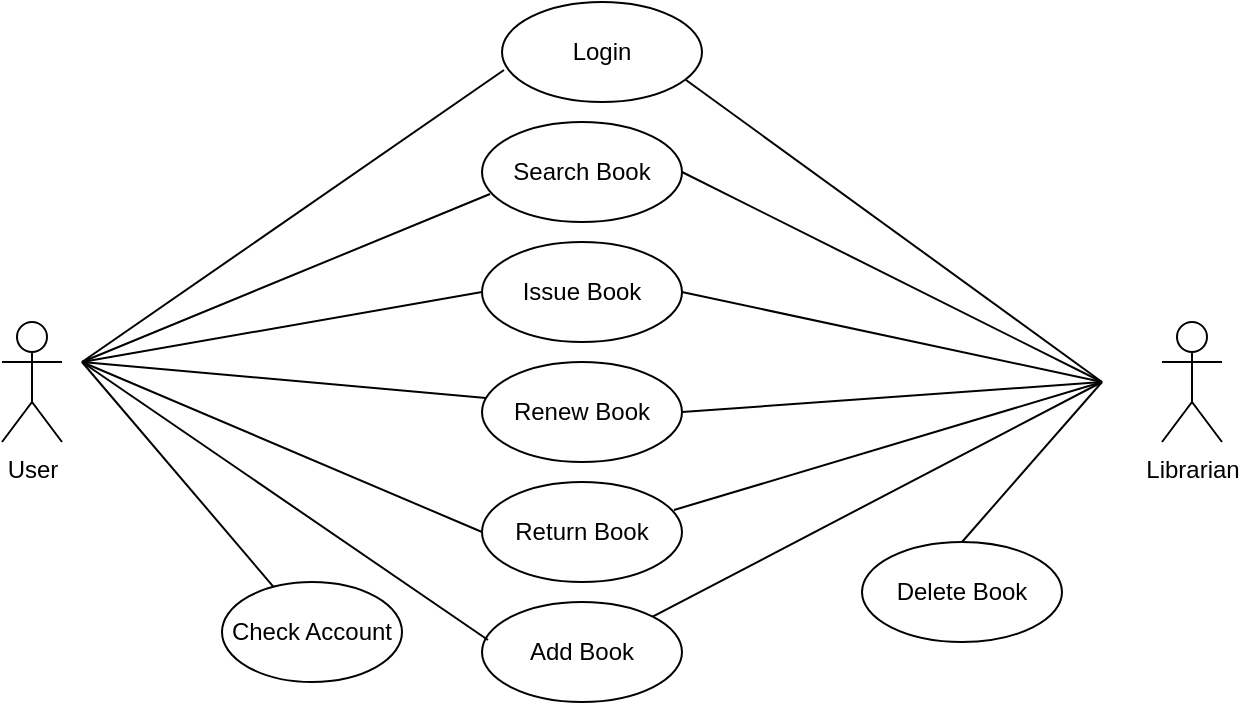 <mxfile version="12.5.1" type="google"><diagram id="YCpDaWiSXBPN8Oaibiuh" name="Page-1"><mxGraphModel dx="922" dy="479" grid="1" gridSize="10" guides="1" tooltips="1" connect="1" arrows="1" fold="1" page="1" pageScale="1" pageWidth="850" pageHeight="1100" math="0" shadow="0"><root><mxCell id="0"/><mxCell id="1" parent="0"/><mxCell id="2buzLxB7v7yhFByiXBDq-1" value="User" style="shape=umlActor;verticalLabelPosition=bottom;labelBackgroundColor=#ffffff;verticalAlign=top;html=1;outlineConnect=0;" vertex="1" parent="1"><mxGeometry x="20" y="180" width="30" height="60" as="geometry"/></mxCell><mxCell id="2buzLxB7v7yhFByiXBDq-2" value="Librarian" style="shape=umlActor;verticalLabelPosition=bottom;labelBackgroundColor=#ffffff;verticalAlign=top;html=1;outlineConnect=0;" vertex="1" parent="1"><mxGeometry x="600" y="180" width="30" height="60" as="geometry"/></mxCell><mxCell id="2buzLxB7v7yhFByiXBDq-4" value="Login" style="ellipse;whiteSpace=wrap;html=1;" vertex="1" parent="1"><mxGeometry x="270" y="20" width="100" height="50" as="geometry"/></mxCell><mxCell id="2buzLxB7v7yhFByiXBDq-5" value="Issue Book" style="ellipse;whiteSpace=wrap;html=1;" vertex="1" parent="1"><mxGeometry x="260" y="140" width="100" height="50" as="geometry"/></mxCell><mxCell id="2buzLxB7v7yhFByiXBDq-7" value="Renew Book" style="ellipse;whiteSpace=wrap;html=1;" vertex="1" parent="1"><mxGeometry x="260" y="200" width="100" height="50" as="geometry"/></mxCell><mxCell id="2buzLxB7v7yhFByiXBDq-8" value="Return Book" style="ellipse;whiteSpace=wrap;html=1;" vertex="1" parent="1"><mxGeometry x="260" y="260" width="100" height="50" as="geometry"/></mxCell><mxCell id="2buzLxB7v7yhFByiXBDq-9" value="Delete Book" style="ellipse;whiteSpace=wrap;html=1;" vertex="1" parent="1"><mxGeometry x="450" y="290" width="100" height="50" as="geometry"/></mxCell><mxCell id="2buzLxB7v7yhFByiXBDq-10" value="Search Book" style="ellipse;whiteSpace=wrap;html=1;" vertex="1" parent="1"><mxGeometry x="260" y="80" width="100" height="50" as="geometry"/></mxCell><mxCell id="2buzLxB7v7yhFByiXBDq-12" value="" style="edgeStyle=none;html=1;endArrow=none;verticalAlign=bottom;exitX=0.92;exitY=0.78;exitDx=0;exitDy=0;exitPerimeter=0;" edge="1" parent="1" source="2buzLxB7v7yhFByiXBDq-4"><mxGeometry width="160" relative="1" as="geometry"><mxPoint x="290" y="90" as="sourcePoint"/><mxPoint x="570" y="210" as="targetPoint"/></mxGeometry></mxCell><mxCell id="2buzLxB7v7yhFByiXBDq-13" value="" style="edgeStyle=none;html=1;endArrow=none;verticalAlign=bottom;entryX=0.01;entryY=0.68;entryDx=0;entryDy=0;entryPerimeter=0;" edge="1" parent="1" target="2buzLxB7v7yhFByiXBDq-4"><mxGeometry width="160" relative="1" as="geometry"><mxPoint x="60" y="200" as="sourcePoint"/><mxPoint x="185" y="86" as="targetPoint"/><Array as="points"/></mxGeometry></mxCell><mxCell id="2buzLxB7v7yhFByiXBDq-15" value="" style="edgeStyle=none;html=1;endArrow=none;verticalAlign=bottom;entryX=0;entryY=0.5;entryDx=0;entryDy=0;" edge="1" parent="1" target="2buzLxB7v7yhFByiXBDq-5"><mxGeometry width="160" relative="1" as="geometry"><mxPoint x="60" y="200" as="sourcePoint"/><mxPoint x="220" y="180" as="targetPoint"/></mxGeometry></mxCell><mxCell id="2buzLxB7v7yhFByiXBDq-17" value="" style="edgeStyle=none;html=1;endArrow=none;verticalAlign=bottom;entryX=0.04;entryY=0.72;entryDx=0;entryDy=0;entryPerimeter=0;" edge="1" parent="1" target="2buzLxB7v7yhFByiXBDq-10"><mxGeometry width="160" relative="1" as="geometry"><mxPoint x="60" y="200" as="sourcePoint"/><mxPoint x="280" y="160" as="targetPoint"/><Array as="points"/></mxGeometry></mxCell><mxCell id="2buzLxB7v7yhFByiXBDq-18" value="" style="edgeStyle=none;html=1;endArrow=none;verticalAlign=bottom;exitX=1;exitY=0.5;exitDx=0;exitDy=0;" edge="1" parent="1" source="2buzLxB7v7yhFByiXBDq-10"><mxGeometry width="160" relative="1" as="geometry"><mxPoint x="230" y="140" as="sourcePoint"/><mxPoint x="570" y="210" as="targetPoint"/><Array as="points"/></mxGeometry></mxCell><mxCell id="2buzLxB7v7yhFByiXBDq-19" value="" style="edgeStyle=none;html=1;endArrow=none;verticalAlign=bottom;exitX=1;exitY=0.5;exitDx=0;exitDy=0;" edge="1" parent="1" source="2buzLxB7v7yhFByiXBDq-5"><mxGeometry width="160" relative="1" as="geometry"><mxPoint x="340" y="200" as="sourcePoint"/><mxPoint x="570" y="210" as="targetPoint"/><Array as="points"/></mxGeometry></mxCell><mxCell id="2buzLxB7v7yhFByiXBDq-20" value="" style="edgeStyle=none;html=1;endArrow=none;verticalAlign=bottom;exitX=0.5;exitY=0;exitDx=0;exitDy=0;" edge="1" parent="1" source="2buzLxB7v7yhFByiXBDq-9"><mxGeometry width="160" relative="1" as="geometry"><mxPoint x="410" y="260" as="sourcePoint"/><mxPoint x="570" y="210" as="targetPoint"/><Array as="points"/></mxGeometry></mxCell><mxCell id="2buzLxB7v7yhFByiXBDq-21" value="" style="edgeStyle=none;html=1;endArrow=none;verticalAlign=bottom;entryX=0;entryY=0.5;entryDx=0;entryDy=0;" edge="1" parent="1" target="2buzLxB7v7yhFByiXBDq-8"><mxGeometry width="160" relative="1" as="geometry"><mxPoint x="60" y="200" as="sourcePoint"/><mxPoint x="220" y="210" as="targetPoint"/><Array as="points"/></mxGeometry></mxCell><mxCell id="2buzLxB7v7yhFByiXBDq-22" value="" style="edgeStyle=none;html=1;endArrow=none;verticalAlign=bottom;exitX=0.96;exitY=0.28;exitDx=0;exitDy=0;exitPerimeter=0;" edge="1" parent="1" source="2buzLxB7v7yhFByiXBDq-8"><mxGeometry width="160" relative="1" as="geometry"><mxPoint x="280" y="290" as="sourcePoint"/><mxPoint x="570" y="210" as="targetPoint"/><Array as="points"/></mxGeometry></mxCell><mxCell id="2buzLxB7v7yhFByiXBDq-23" value="" style="edgeStyle=none;html=1;endArrow=none;verticalAlign=bottom;entryX=0.02;entryY=0.36;entryDx=0;entryDy=0;entryPerimeter=0;" edge="1" parent="1" target="2buzLxB7v7yhFByiXBDq-7"><mxGeometry width="160" relative="1" as="geometry"><mxPoint x="60" y="200" as="sourcePoint"/><mxPoint x="290" y="210" as="targetPoint"/><Array as="points"/></mxGeometry></mxCell><mxCell id="2buzLxB7v7yhFByiXBDq-24" value="" style="edgeStyle=none;html=1;endArrow=none;verticalAlign=bottom;exitX=1;exitY=0.5;exitDx=0;exitDy=0;" edge="1" parent="1" source="2buzLxB7v7yhFByiXBDq-7"><mxGeometry width="160" relative="1" as="geometry"><mxPoint x="310" y="220" as="sourcePoint"/><mxPoint x="570" y="210" as="targetPoint"/><Array as="points"/></mxGeometry></mxCell><mxCell id="2buzLxB7v7yhFByiXBDq-28" value="Add Book" style="ellipse;whiteSpace=wrap;html=1;" vertex="1" parent="1"><mxGeometry x="260" y="320" width="100" height="50" as="geometry"/></mxCell><mxCell id="2buzLxB7v7yhFByiXBDq-29" value="" style="edgeStyle=none;html=1;endArrow=none;verticalAlign=bottom;" edge="1" parent="1" target="2buzLxB7v7yhFByiXBDq-35"><mxGeometry width="160" relative="1" as="geometry"><mxPoint x="60" y="200" as="sourcePoint"/><mxPoint x="180" y="400" as="targetPoint"/></mxGeometry></mxCell><mxCell id="2buzLxB7v7yhFByiXBDq-30" value="" style="edgeStyle=none;html=1;endArrow=none;verticalAlign=bottom;entryX=0.03;entryY=0.38;entryDx=0;entryDy=0;entryPerimeter=0;" edge="1" parent="1" target="2buzLxB7v7yhFByiXBDq-28"><mxGeometry width="160" relative="1" as="geometry"><mxPoint x="60" y="200" as="sourcePoint"/><mxPoint x="220" y="330" as="targetPoint"/></mxGeometry></mxCell><mxCell id="2buzLxB7v7yhFByiXBDq-31" value="" style="edgeStyle=none;html=1;endArrow=none;verticalAlign=bottom;exitX=1;exitY=0;exitDx=0;exitDy=0;" edge="1" parent="1" source="2buzLxB7v7yhFByiXBDq-28"><mxGeometry width="160" relative="1" as="geometry"><mxPoint x="260" y="320" as="sourcePoint"/><mxPoint x="570" y="210" as="targetPoint"/></mxGeometry></mxCell><mxCell id="2buzLxB7v7yhFByiXBDq-35" value="Check Account" style="ellipse;whiteSpace=wrap;html=1;" vertex="1" parent="1"><mxGeometry x="130" y="310" width="90" height="50" as="geometry"/></mxCell></root></mxGraphModel></diagram></mxfile>